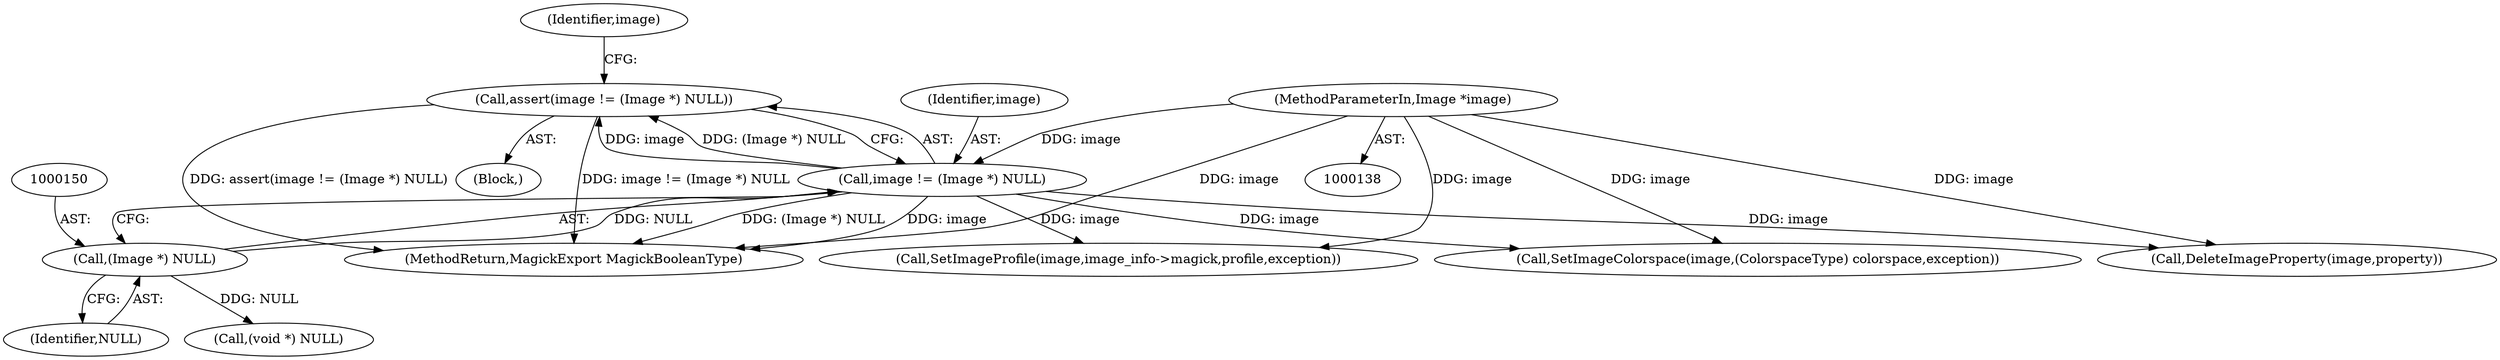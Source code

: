 digraph "0_ImageMagick_b61d35eaccc0a7ddeff8a1c3abfcd0a43ccf210b@API" {
"1000146" [label="(Call,assert(image != (Image *) NULL))"];
"1000147" [label="(Call,image != (Image *) NULL)"];
"1000139" [label="(MethodParameterIn,Image *image)"];
"1000149" [label="(Call,(Image *) NULL)"];
"1000149" [label="(Call,(Image *) NULL)"];
"1000143" [label="(Block,)"];
"1000155" [label="(Identifier,image)"];
"1001027" [label="(Call,SetImageProfile(image,image_info->magick,profile,exception))"];
"1001257" [label="(MethodReturn,MagickExport MagickBooleanType)"];
"1000308" [label="(Call,SetImageColorspace(image,(ColorspaceType) colorspace,exception))"];
"1000146" [label="(Call,assert(image != (Image *) NULL))"];
"1000147" [label="(Call,image != (Image *) NULL)"];
"1000139" [label="(MethodParameterIn,Image *image)"];
"1000151" [label="(Identifier,NULL)"];
"1000196" [label="(Call,DeleteImageProperty(image,property))"];
"1000148" [label="(Identifier,image)"];
"1000178" [label="(Call,(void *) NULL)"];
"1000146" -> "1000143"  [label="AST: "];
"1000146" -> "1000147"  [label="CFG: "];
"1000147" -> "1000146"  [label="AST: "];
"1000155" -> "1000146"  [label="CFG: "];
"1000146" -> "1001257"  [label="DDG: assert(image != (Image *) NULL)"];
"1000146" -> "1001257"  [label="DDG: image != (Image *) NULL"];
"1000147" -> "1000146"  [label="DDG: image"];
"1000147" -> "1000146"  [label="DDG: (Image *) NULL"];
"1000147" -> "1000149"  [label="CFG: "];
"1000148" -> "1000147"  [label="AST: "];
"1000149" -> "1000147"  [label="AST: "];
"1000147" -> "1001257"  [label="DDG: (Image *) NULL"];
"1000147" -> "1001257"  [label="DDG: image"];
"1000139" -> "1000147"  [label="DDG: image"];
"1000149" -> "1000147"  [label="DDG: NULL"];
"1000147" -> "1000196"  [label="DDG: image"];
"1000147" -> "1000308"  [label="DDG: image"];
"1000147" -> "1001027"  [label="DDG: image"];
"1000139" -> "1000138"  [label="AST: "];
"1000139" -> "1001257"  [label="DDG: image"];
"1000139" -> "1000196"  [label="DDG: image"];
"1000139" -> "1000308"  [label="DDG: image"];
"1000139" -> "1001027"  [label="DDG: image"];
"1000149" -> "1000151"  [label="CFG: "];
"1000150" -> "1000149"  [label="AST: "];
"1000151" -> "1000149"  [label="AST: "];
"1000149" -> "1000178"  [label="DDG: NULL"];
}
